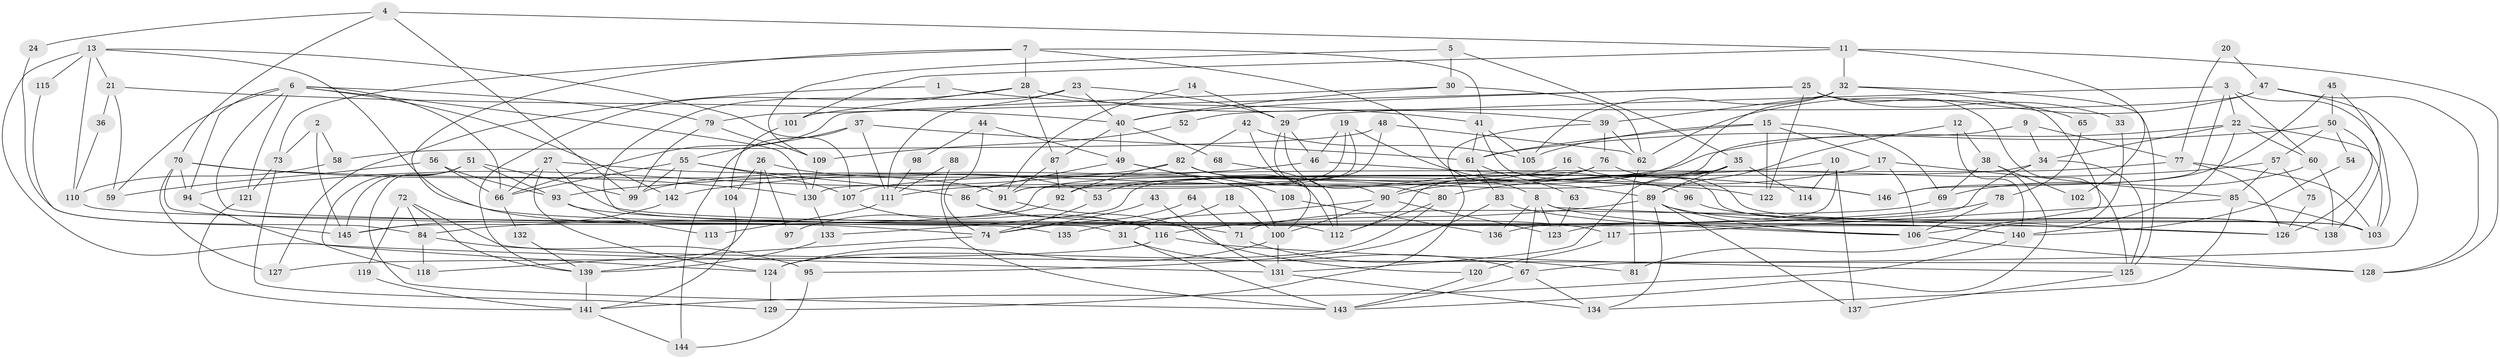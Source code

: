 // Generated by graph-tools (version 1.1) at 2025/02/03/09/25 03:02:14]
// undirected, 146 vertices, 292 edges
graph export_dot {
graph [start="1"]
  node [color=gray90,style=filled];
  1;
  2;
  3;
  4;
  5;
  6;
  7;
  8;
  9;
  10;
  11;
  12;
  13;
  14;
  15;
  16;
  17;
  18;
  19;
  20;
  21;
  22;
  23;
  24;
  25;
  26;
  27;
  28;
  29;
  30;
  31;
  32;
  33;
  34;
  35;
  36;
  37;
  38;
  39;
  40;
  41;
  42;
  43;
  44;
  45;
  46;
  47;
  48;
  49;
  50;
  51;
  52;
  53;
  54;
  55;
  56;
  57;
  58;
  59;
  60;
  61;
  62;
  63;
  64;
  65;
  66;
  67;
  68;
  69;
  70;
  71;
  72;
  73;
  74;
  75;
  76;
  77;
  78;
  79;
  80;
  81;
  82;
  83;
  84;
  85;
  86;
  87;
  88;
  89;
  90;
  91;
  92;
  93;
  94;
  95;
  96;
  97;
  98;
  99;
  100;
  101;
  102;
  103;
  104;
  105;
  106;
  107;
  108;
  109;
  110;
  111;
  112;
  113;
  114;
  115;
  116;
  117;
  118;
  119;
  120;
  121;
  122;
  123;
  124;
  125;
  126;
  127;
  128;
  129;
  130;
  131;
  132;
  133;
  134;
  135;
  136;
  137;
  138;
  139;
  140;
  141;
  142;
  143;
  144;
  145;
  146;
  1 -- 41;
  1 -- 127;
  2 -- 145;
  2 -- 73;
  2 -- 58;
  3 -- 60;
  3 -- 29;
  3 -- 22;
  3 -- 103;
  3 -- 146;
  4 -- 70;
  4 -- 99;
  4 -- 11;
  4 -- 24;
  5 -- 35;
  5 -- 30;
  5 -- 109;
  6 -- 130;
  6 -- 66;
  6 -- 59;
  6 -- 79;
  6 -- 94;
  6 -- 121;
  6 -- 135;
  6 -- 142;
  7 -- 28;
  7 -- 8;
  7 -- 41;
  7 -- 73;
  7 -- 74;
  8 -- 67;
  8 -- 106;
  8 -- 123;
  8 -- 126;
  8 -- 136;
  9 -- 53;
  9 -- 77;
  9 -- 34;
  10 -- 123;
  10 -- 137;
  10 -- 93;
  10 -- 114;
  11 -- 32;
  11 -- 101;
  11 -- 102;
  11 -- 128;
  12 -- 140;
  12 -- 38;
  12 -- 89;
  13 -- 107;
  13 -- 131;
  13 -- 21;
  13 -- 71;
  13 -- 110;
  13 -- 115;
  14 -- 91;
  14 -- 29;
  15 -- 61;
  15 -- 17;
  15 -- 69;
  15 -- 105;
  15 -- 122;
  16 -- 99;
  16 -- 103;
  17 -- 106;
  17 -- 85;
  17 -- 90;
  18 -- 100;
  18 -- 31;
  19 -- 46;
  19 -- 89;
  19 -- 91;
  19 -- 130;
  20 -- 47;
  20 -- 77;
  21 -- 40;
  21 -- 36;
  21 -- 59;
  22 -- 34;
  22 -- 60;
  22 -- 103;
  22 -- 111;
  22 -- 140;
  23 -- 40;
  23 -- 29;
  23 -- 31;
  23 -- 111;
  24 -- 84;
  25 -- 125;
  25 -- 122;
  25 -- 33;
  25 -- 40;
  25 -- 79;
  25 -- 106;
  26 -- 139;
  26 -- 104;
  26 -- 53;
  26 -- 97;
  27 -- 91;
  27 -- 66;
  27 -- 124;
  27 -- 126;
  28 -- 87;
  28 -- 39;
  28 -- 101;
  28 -- 139;
  29 -- 80;
  29 -- 90;
  29 -- 46;
  30 -- 62;
  30 -- 66;
  30 -- 40;
  31 -- 143;
  31 -- 67;
  32 -- 105;
  32 -- 39;
  32 -- 53;
  32 -- 65;
  32 -- 125;
  33 -- 81;
  34 -- 125;
  34 -- 92;
  34 -- 136;
  35 -- 131;
  35 -- 112;
  35 -- 89;
  35 -- 114;
  35 -- 133;
  36 -- 110;
  37 -- 111;
  37 -- 61;
  37 -- 55;
  37 -- 144;
  38 -- 143;
  38 -- 69;
  38 -- 102;
  39 -- 129;
  39 -- 76;
  39 -- 62;
  40 -- 49;
  40 -- 68;
  40 -- 87;
  41 -- 146;
  41 -- 61;
  41 -- 105;
  42 -- 82;
  42 -- 105;
  42 -- 100;
  43 -- 74;
  43 -- 131;
  44 -- 74;
  44 -- 49;
  44 -- 98;
  45 -- 50;
  45 -- 146;
  45 -- 138;
  46 -- 142;
  46 -- 146;
  47 -- 128;
  47 -- 62;
  47 -- 52;
  47 -- 67;
  48 -- 91;
  48 -- 58;
  48 -- 62;
  49 -- 86;
  49 -- 100;
  49 -- 108;
  50 -- 126;
  50 -- 57;
  50 -- 54;
  50 -- 61;
  51 -- 93;
  51 -- 99;
  51 -- 118;
  51 -- 143;
  51 -- 145;
  52 -- 109;
  53 -- 74;
  54 -- 140;
  55 -- 142;
  55 -- 66;
  55 -- 86;
  55 -- 99;
  55 -- 107;
  56 -- 93;
  56 -- 59;
  56 -- 66;
  57 -- 80;
  57 -- 85;
  57 -- 75;
  58 -- 110;
  60 -- 138;
  60 -- 69;
  61 -- 63;
  61 -- 83;
  62 -- 81;
  63 -- 123;
  64 -- 74;
  64 -- 71;
  65 -- 78;
  66 -- 132;
  67 -- 134;
  67 -- 143;
  68 -- 112;
  69 -- 71;
  70 -- 130;
  70 -- 94;
  70 -- 112;
  70 -- 122;
  70 -- 127;
  71 -- 81;
  72 -- 128;
  72 -- 139;
  72 -- 84;
  72 -- 119;
  73 -- 121;
  73 -- 129;
  74 -- 118;
  75 -- 126;
  76 -- 103;
  76 -- 90;
  76 -- 145;
  77 -- 103;
  77 -- 126;
  77 -- 107;
  78 -- 84;
  78 -- 106;
  79 -- 99;
  79 -- 109;
  80 -- 112;
  80 -- 124;
  82 -- 94;
  82 -- 92;
  82 -- 96;
  82 -- 112;
  83 -- 106;
  83 -- 95;
  84 -- 118;
  84 -- 95;
  85 -- 103;
  85 -- 134;
  85 -- 117;
  86 -- 116;
  86 -- 117;
  87 -- 91;
  87 -- 92;
  88 -- 111;
  88 -- 143;
  89 -- 106;
  89 -- 116;
  89 -- 134;
  89 -- 137;
  89 -- 138;
  90 -- 100;
  90 -- 123;
  90 -- 135;
  91 -- 120;
  92 -- 97;
  93 -- 140;
  93 -- 113;
  94 -- 124;
  95 -- 144;
  96 -- 138;
  98 -- 111;
  100 -- 124;
  100 -- 131;
  101 -- 104;
  104 -- 141;
  106 -- 128;
  107 -- 116;
  108 -- 136;
  109 -- 130;
  110 -- 140;
  111 -- 113;
  115 -- 145;
  116 -- 125;
  116 -- 127;
  117 -- 120;
  119 -- 141;
  120 -- 143;
  121 -- 141;
  124 -- 129;
  125 -- 137;
  130 -- 133;
  131 -- 134;
  132 -- 139;
  133 -- 139;
  139 -- 141;
  140 -- 141;
  141 -- 144;
  142 -- 145;
}
